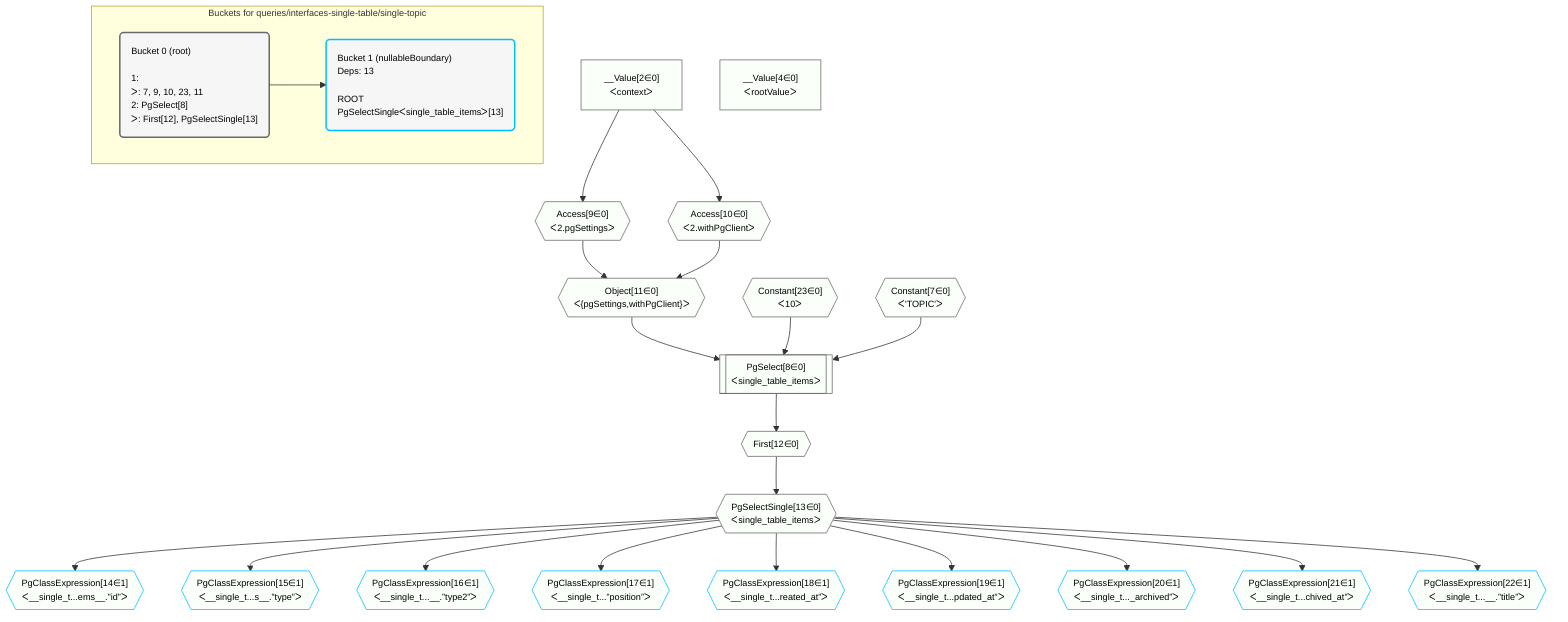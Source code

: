 %%{init: {'themeVariables': { 'fontSize': '12px'}}}%%
graph TD
    classDef path fill:#eee,stroke:#000,color:#000
    classDef plan fill:#fff,stroke-width:1px,color:#000
    classDef itemplan fill:#fff,stroke-width:2px,color:#000
    classDef unbatchedplan fill:#dff,stroke-width:1px,color:#000
    classDef sideeffectplan fill:#fcc,stroke-width:2px,color:#000
    classDef bucket fill:#f6f6f6,color:#000,stroke-width:2px,text-align:left


    %% plan dependencies
    PgSelect8[["PgSelect[8∈0]<br />ᐸsingle_table_itemsᐳ"]]:::plan
    Object11{{"Object[11∈0]<br />ᐸ{pgSettings,withPgClient}ᐳ"}}:::plan
    Constant23{{"Constant[23∈0]<br />ᐸ10ᐳ"}}:::plan
    Constant7{{"Constant[7∈0]<br />ᐸ'TOPIC'ᐳ"}}:::plan
    Object11 & Constant23 & Constant7 --> PgSelect8
    Access9{{"Access[9∈0]<br />ᐸ2.pgSettingsᐳ"}}:::plan
    Access10{{"Access[10∈0]<br />ᐸ2.withPgClientᐳ"}}:::plan
    Access9 & Access10 --> Object11
    __Value2["__Value[2∈0]<br />ᐸcontextᐳ"]:::plan
    __Value2 --> Access9
    __Value2 --> Access10
    First12{{"First[12∈0]"}}:::plan
    PgSelect8 --> First12
    PgSelectSingle13{{"PgSelectSingle[13∈0]<br />ᐸsingle_table_itemsᐳ"}}:::plan
    First12 --> PgSelectSingle13
    __Value4["__Value[4∈0]<br />ᐸrootValueᐳ"]:::plan
    PgClassExpression14{{"PgClassExpression[14∈1]<br />ᐸ__single_t...ems__.”id”ᐳ"}}:::plan
    PgSelectSingle13 --> PgClassExpression14
    PgClassExpression15{{"PgClassExpression[15∈1]<br />ᐸ__single_t...s__.”type”ᐳ"}}:::plan
    PgSelectSingle13 --> PgClassExpression15
    PgClassExpression16{{"PgClassExpression[16∈1]<br />ᐸ__single_t...__.”type2”ᐳ"}}:::plan
    PgSelectSingle13 --> PgClassExpression16
    PgClassExpression17{{"PgClassExpression[17∈1]<br />ᐸ__single_t...”position”ᐳ"}}:::plan
    PgSelectSingle13 --> PgClassExpression17
    PgClassExpression18{{"PgClassExpression[18∈1]<br />ᐸ__single_t...reated_at”ᐳ"}}:::plan
    PgSelectSingle13 --> PgClassExpression18
    PgClassExpression19{{"PgClassExpression[19∈1]<br />ᐸ__single_t...pdated_at”ᐳ"}}:::plan
    PgSelectSingle13 --> PgClassExpression19
    PgClassExpression20{{"PgClassExpression[20∈1]<br />ᐸ__single_t..._archived”ᐳ"}}:::plan
    PgSelectSingle13 --> PgClassExpression20
    PgClassExpression21{{"PgClassExpression[21∈1]<br />ᐸ__single_t...chived_at”ᐳ"}}:::plan
    PgSelectSingle13 --> PgClassExpression21
    PgClassExpression22{{"PgClassExpression[22∈1]<br />ᐸ__single_t...__.”title”ᐳ"}}:::plan
    PgSelectSingle13 --> PgClassExpression22

    %% define steps

    subgraph "Buckets for queries/interfaces-single-table/single-topic"
    Bucket0("Bucket 0 (root)<br /><br />1: <br />ᐳ: 7, 9, 10, 23, 11<br />2: PgSelect[8]<br />ᐳ: First[12], PgSelectSingle[13]"):::bucket
    classDef bucket0 stroke:#696969
    class Bucket0,__Value2,__Value4,Constant7,PgSelect8,Access9,Access10,Object11,First12,PgSelectSingle13,Constant23 bucket0
    Bucket1("Bucket 1 (nullableBoundary)<br />Deps: 13<br /><br />ROOT PgSelectSingleᐸsingle_table_itemsᐳ[13]"):::bucket
    classDef bucket1 stroke:#00bfff
    class Bucket1,PgClassExpression14,PgClassExpression15,PgClassExpression16,PgClassExpression17,PgClassExpression18,PgClassExpression19,PgClassExpression20,PgClassExpression21,PgClassExpression22 bucket1
    Bucket0 --> Bucket1
    classDef unary fill:#fafffa,borderWidth:8px
    class PgSelect8,Object11,Access9,Access10,First12,PgSelectSingle13,__Value2,__Value4,Constant7,Constant23,PgClassExpression14,PgClassExpression15,PgClassExpression16,PgClassExpression17,PgClassExpression18,PgClassExpression19,PgClassExpression20,PgClassExpression21,PgClassExpression22 unary
    end